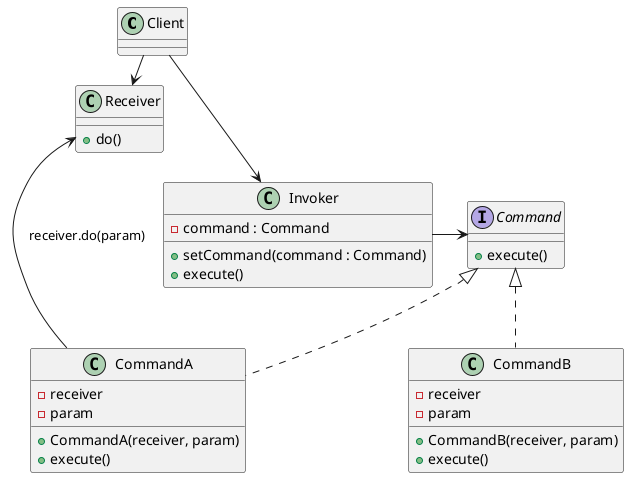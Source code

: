 @startuml

class Client {
}

class Invoker {
- command : Command
+ setCommand(command : Command)
+ execute()
}

interface Command {
+ execute()
}

class CommandA {
- receiver
- param
+ CommandA(receiver, param)
+ execute()
}

class CommandB {
- receiver
- param
+ CommandB(receiver, param)
+ execute()
}

class Receiver {
+ do()
}

Client --> Invoker
Client -> Receiver
Receiver <-- CommandA : receiver.do(param)

Invoker -> Command
Command <|.. CommandA
Command <|.. CommandB


@enduml
